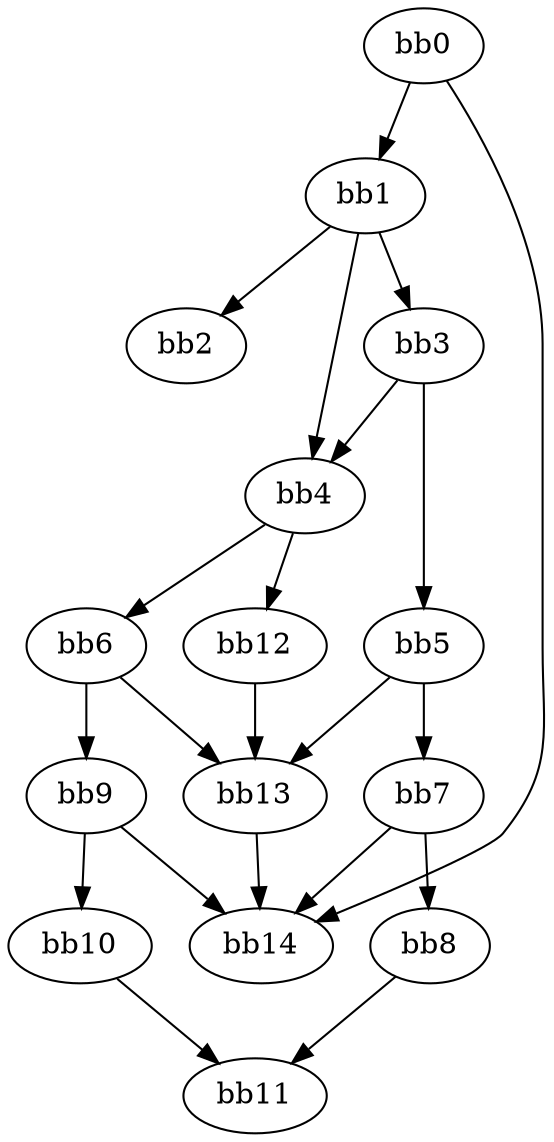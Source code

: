 digraph {
    0 [ label = "bb0\l" ]
    1 [ label = "bb1\l" ]
    2 [ label = "bb2\l" ]
    3 [ label = "bb3\l" ]
    4 [ label = "bb4\l" ]
    5 [ label = "bb5\l" ]
    6 [ label = "bb6\l" ]
    7 [ label = "bb7\l" ]
    8 [ label = "bb8\l" ]
    9 [ label = "bb9\l" ]
    10 [ label = "bb10\l" ]
    11 [ label = "bb11\l" ]
    12 [ label = "bb12\l" ]
    13 [ label = "bb13\l" ]
    14 [ label = "bb14\l" ]
    0 -> 1 [ ]
    0 -> 14 [ ]
    1 -> 2 [ ]
    1 -> 3 [ ]
    1 -> 4 [ ]
    3 -> 4 [ ]
    3 -> 5 [ ]
    4 -> 6 [ ]
    4 -> 12 [ ]
    5 -> 7 [ ]
    5 -> 13 [ ]
    6 -> 9 [ ]
    6 -> 13 [ ]
    7 -> 8 [ ]
    7 -> 14 [ ]
    8 -> 11 [ ]
    9 -> 10 [ ]
    9 -> 14 [ ]
    10 -> 11 [ ]
    12 -> 13 [ ]
    13 -> 14 [ ]
}

